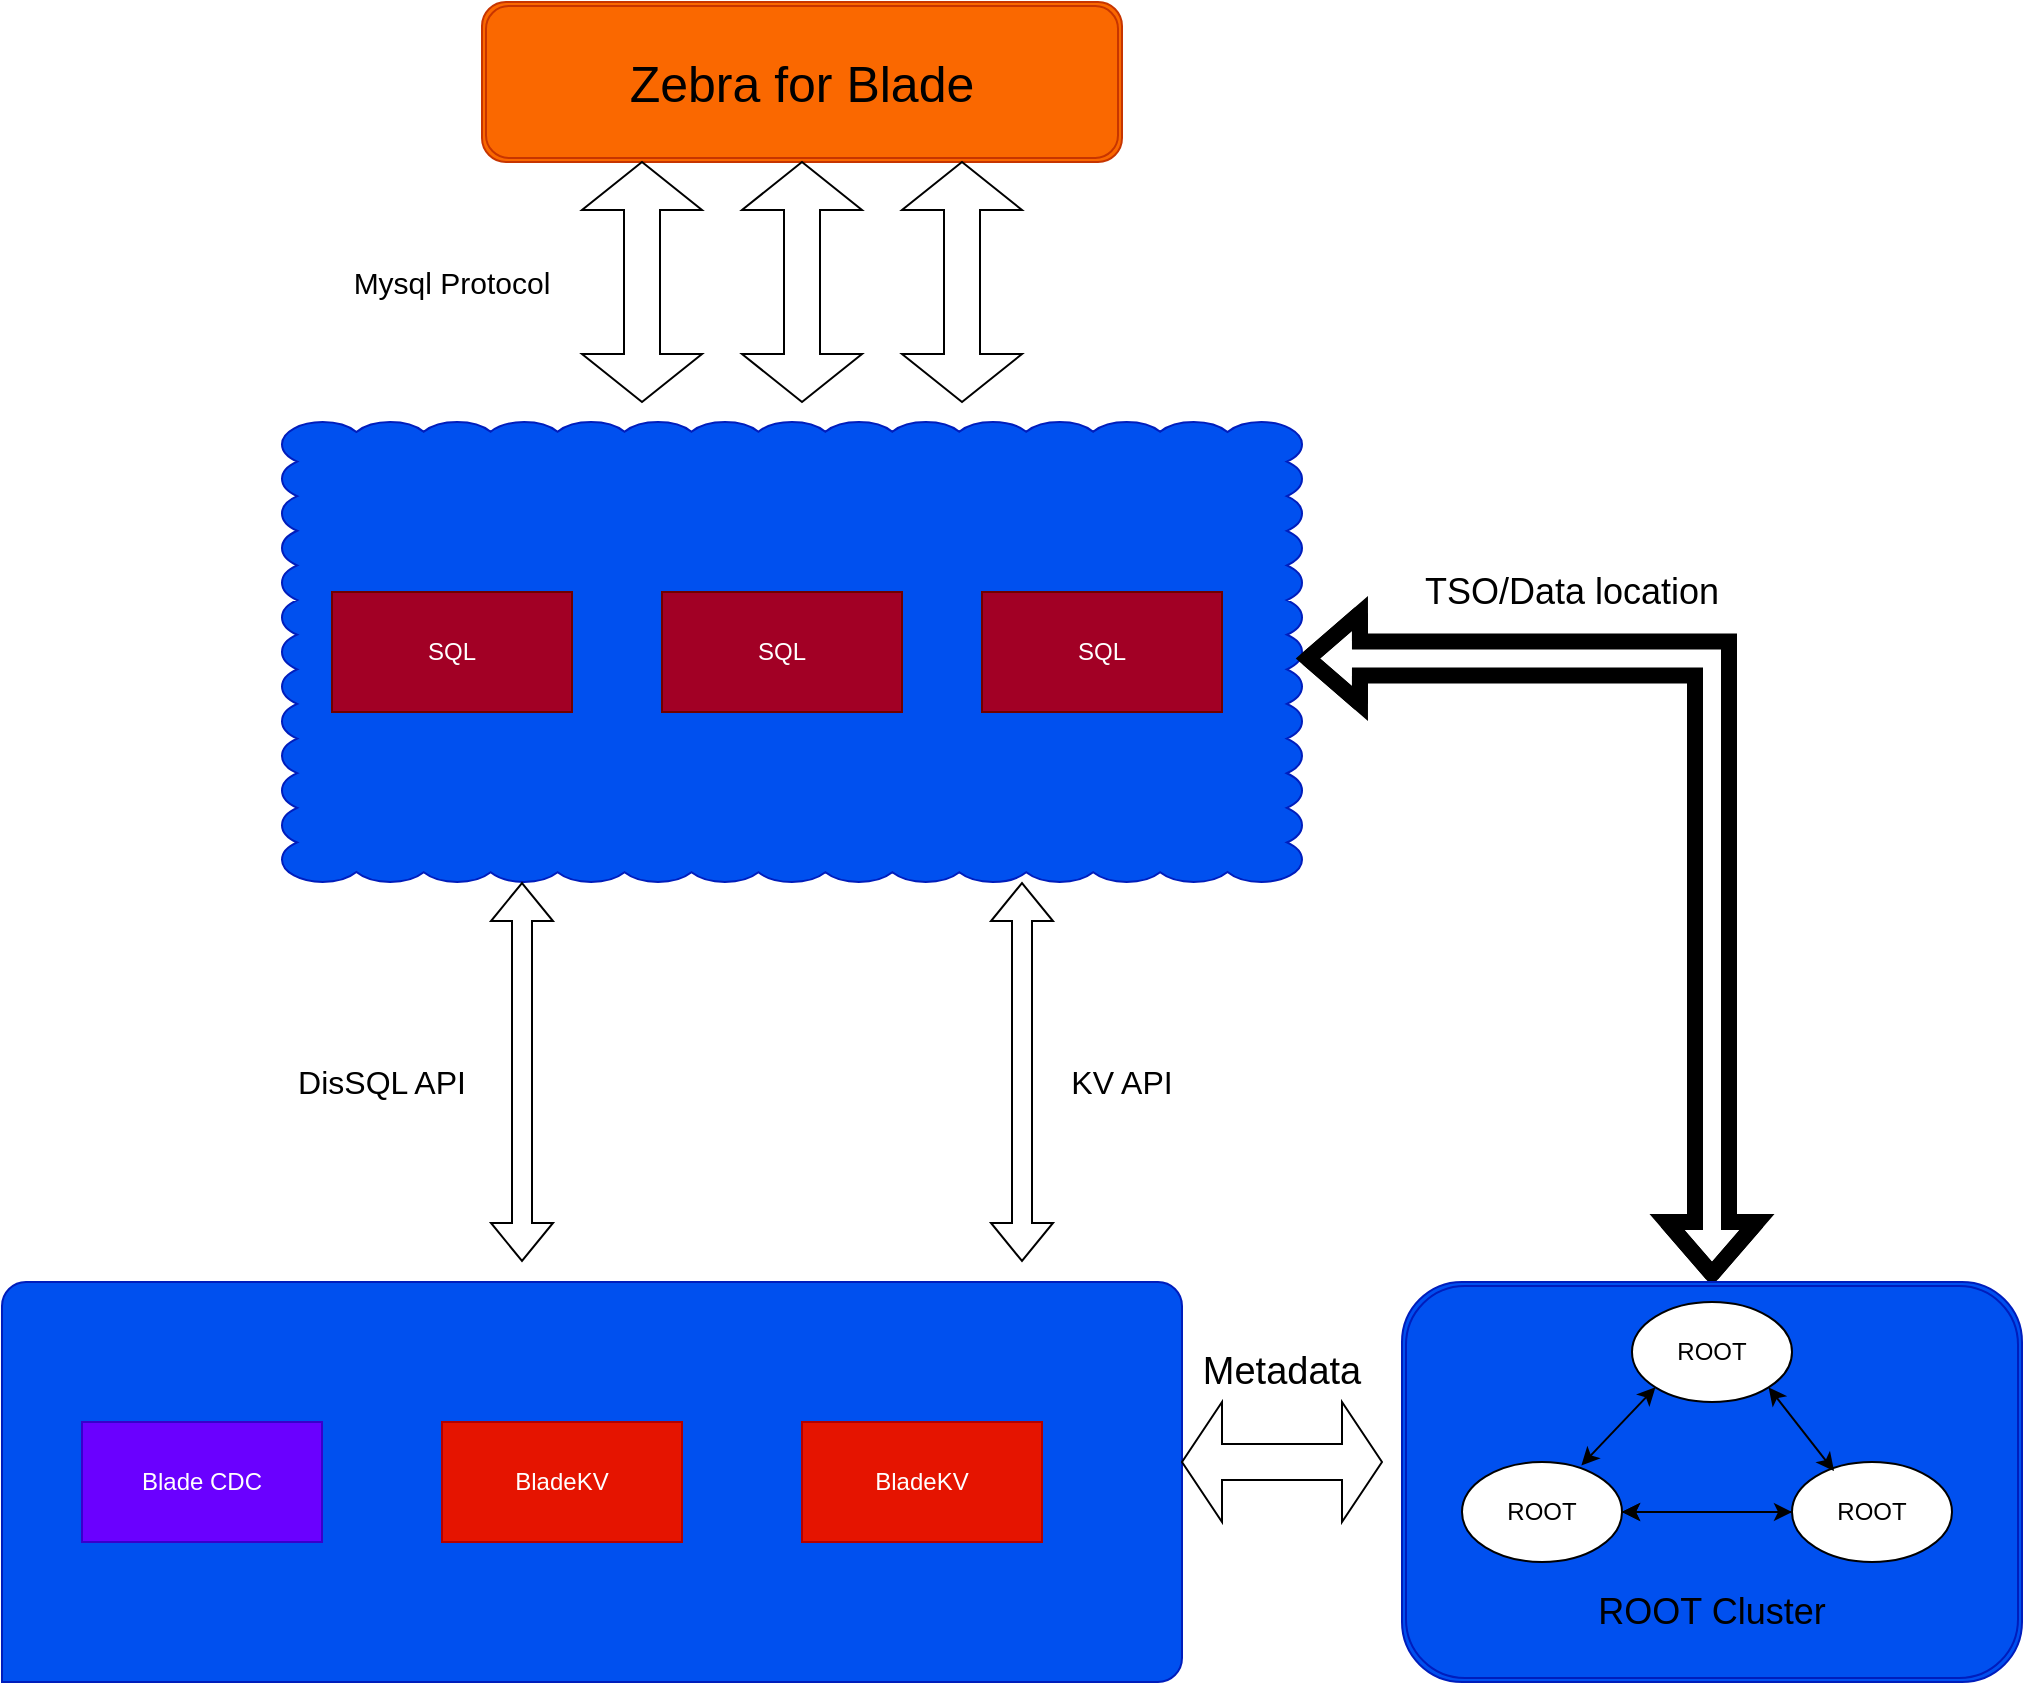 <mxfile version="25.0.1">
  <diagram name="第 1 页" id="jb9jI7u7ANr52qR1BRti">
    <mxGraphModel dx="1804" dy="574" grid="1" gridSize="10" guides="1" tooltips="1" connect="1" arrows="1" fold="1" page="1" pageScale="1" pageWidth="827" pageHeight="1169" math="0" shadow="0">
      <root>
        <mxCell id="0" />
        <mxCell id="1" parent="0" />
        <mxCell id="4zbk6yznQjxKZndK_7oY-6" value="&lt;font style=&quot;font-size: 25px;&quot;&gt;Zebra for Blade&lt;/font&gt;" style="shape=ext;double=1;rounded=1;whiteSpace=wrap;html=1;fillColor=#fa6800;fontColor=#000000;strokeColor=#C73500;" vertex="1" parent="1">
          <mxGeometry x="20" y="30" width="320" height="80" as="geometry" />
        </mxCell>
        <mxCell id="4zbk6yznQjxKZndK_7oY-7" value="" style="shape=doubleArrow;direction=south;whiteSpace=wrap;html=1;" vertex="1" parent="1">
          <mxGeometry x="230" y="110" width="60" height="120" as="geometry" />
        </mxCell>
        <mxCell id="4zbk6yznQjxKZndK_7oY-8" value="" style="group" vertex="1" connectable="0" parent="1">
          <mxGeometry x="-80" y="240" width="510" height="230" as="geometry" />
        </mxCell>
        <mxCell id="4zbk6yznQjxKZndK_7oY-1" value="" style="whiteSpace=wrap;html=1;shape=mxgraph.basic.cloud_rect;fillColor=#0050ef;fontColor=#ffffff;strokeColor=#001DBC;movable=1;resizable=1;rotatable=1;deletable=1;editable=1;locked=0;connectable=1;" vertex="1" parent="4zbk6yznQjxKZndK_7oY-8">
          <mxGeometry width="510" height="230" as="geometry" />
        </mxCell>
        <mxCell id="4zbk6yznQjxKZndK_7oY-2" value="SQL" style="rounded=0;whiteSpace=wrap;html=1;fillColor=#a20025;strokeColor=#6F0000;fontColor=#ffffff;movable=1;resizable=1;rotatable=1;deletable=1;editable=1;locked=0;connectable=1;" vertex="1" parent="4zbk6yznQjxKZndK_7oY-8">
          <mxGeometry x="25" y="85" width="120" height="60" as="geometry" />
        </mxCell>
        <mxCell id="4zbk6yznQjxKZndK_7oY-3" value="SQL" style="rounded=0;whiteSpace=wrap;html=1;fillColor=#a20025;fontColor=#ffffff;strokeColor=#6F0000;movable=1;resizable=1;rotatable=1;deletable=1;editable=1;locked=0;connectable=1;" vertex="1" parent="4zbk6yznQjxKZndK_7oY-8">
          <mxGeometry x="190" y="85" width="120" height="60" as="geometry" />
        </mxCell>
        <mxCell id="4zbk6yznQjxKZndK_7oY-5" value="SQL" style="rounded=0;whiteSpace=wrap;html=1;fillColor=#a20025;fontColor=#ffffff;strokeColor=#6F0000;movable=1;resizable=1;rotatable=1;deletable=1;editable=1;locked=0;connectable=1;" vertex="1" parent="4zbk6yznQjxKZndK_7oY-8">
          <mxGeometry x="350" y="85" width="120" height="60" as="geometry" />
        </mxCell>
        <mxCell id="4zbk6yznQjxKZndK_7oY-9" value="" style="shape=doubleArrow;direction=south;whiteSpace=wrap;html=1;" vertex="1" parent="1">
          <mxGeometry x="150" y="110" width="60" height="120" as="geometry" />
        </mxCell>
        <mxCell id="4zbk6yznQjxKZndK_7oY-10" value="" style="shape=doubleArrow;direction=south;whiteSpace=wrap;html=1;" vertex="1" parent="1">
          <mxGeometry x="70" y="110" width="60" height="120" as="geometry" />
        </mxCell>
        <mxCell id="4zbk6yznQjxKZndK_7oY-11" value="&lt;font style=&quot;font-size: 15px;&quot;&gt;Mysql Protocol&lt;/font&gt;" style="text;html=1;align=center;verticalAlign=middle;whiteSpace=wrap;rounded=0;" vertex="1" parent="1">
          <mxGeometry x="-60" y="155" width="130" height="30" as="geometry" />
        </mxCell>
        <mxCell id="4zbk6yznQjxKZndK_7oY-12" value="" style="shape=flexArrow;endArrow=classic;startArrow=classic;html=1;rounded=0;" edge="1" parent="1">
          <mxGeometry width="100" height="100" relative="1" as="geometry">
            <mxPoint x="40" y="660" as="sourcePoint" />
            <mxPoint x="40" y="470" as="targetPoint" />
          </mxGeometry>
        </mxCell>
        <mxCell id="4zbk6yznQjxKZndK_7oY-14" value="" style="shape=flexArrow;endArrow=classic;startArrow=classic;html=1;rounded=0;" edge="1" parent="1">
          <mxGeometry width="100" height="100" relative="1" as="geometry">
            <mxPoint x="290" y="660" as="sourcePoint" />
            <mxPoint x="290" y="470" as="targetPoint" />
          </mxGeometry>
        </mxCell>
        <mxCell id="4zbk6yznQjxKZndK_7oY-15" value="&lt;font style=&quot;font-size: 16px;&quot;&gt;DisSQL API&lt;/font&gt;" style="text;html=1;align=center;verticalAlign=middle;whiteSpace=wrap;rounded=0;" vertex="1" parent="1">
          <mxGeometry x="-80" y="555" width="100" height="30" as="geometry" />
        </mxCell>
        <mxCell id="4zbk6yznQjxKZndK_7oY-16" value="&lt;font style=&quot;font-size: 16px;&quot;&gt;KV API&lt;/font&gt;" style="text;html=1;align=center;verticalAlign=middle;whiteSpace=wrap;rounded=0;" vertex="1" parent="1">
          <mxGeometry x="290" y="555" width="100" height="30" as="geometry" />
        </mxCell>
        <mxCell id="4zbk6yznQjxKZndK_7oY-17" style="edgeStyle=orthogonalEdgeStyle;rounded=0;orthogonalLoop=1;jettySize=auto;html=1;exitX=0.5;exitY=1;exitDx=0;exitDy=0;" edge="1" parent="1" source="4zbk6yznQjxKZndK_7oY-16" target="4zbk6yznQjxKZndK_7oY-16">
          <mxGeometry relative="1" as="geometry" />
        </mxCell>
        <mxCell id="4zbk6yznQjxKZndK_7oY-19" value="" style="verticalLabelPosition=bottom;verticalAlign=top;html=1;shape=mxgraph.basic.three_corner_round_rect;dx=6;whiteSpace=wrap;fillColor=#0050ef;fontColor=#ffffff;strokeColor=#001DBC;" vertex="1" parent="1">
          <mxGeometry x="-220" y="670" width="590" height="200" as="geometry" />
        </mxCell>
        <mxCell id="4zbk6yznQjxKZndK_7oY-21" value="Blade CDC" style="rounded=0;whiteSpace=wrap;html=1;fillColor=#6a00ff;fontColor=#ffffff;strokeColor=#3700CC;" vertex="1" parent="1">
          <mxGeometry x="-180" y="740" width="120" height="60" as="geometry" />
        </mxCell>
        <mxCell id="4zbk6yznQjxKZndK_7oY-22" value="BladeKV" style="rounded=0;whiteSpace=wrap;html=1;fillColor=#e51400;fontColor=#ffffff;strokeColor=#B20000;" vertex="1" parent="1">
          <mxGeometry y="740" width="120" height="60" as="geometry" />
        </mxCell>
        <mxCell id="4zbk6yznQjxKZndK_7oY-25" value="BladeKV" style="rounded=0;whiteSpace=wrap;html=1;fillColor=#e51400;fontColor=#ffffff;strokeColor=#B20000;" vertex="1" parent="1">
          <mxGeometry x="180" y="740" width="120" height="60" as="geometry" />
        </mxCell>
        <mxCell id="4zbk6yznQjxKZndK_7oY-26" value="" style="shape=doubleArrow;whiteSpace=wrap;html=1;" vertex="1" parent="1">
          <mxGeometry x="370" y="730" width="100" height="60" as="geometry" />
        </mxCell>
        <mxCell id="4zbk6yznQjxKZndK_7oY-27" value="&lt;font style=&quot;font-size: 19px;&quot;&gt;Metadata&lt;/font&gt;" style="text;html=1;align=center;verticalAlign=middle;whiteSpace=wrap;rounded=0;" vertex="1" parent="1">
          <mxGeometry x="390" y="700" width="60" height="30" as="geometry" />
        </mxCell>
        <mxCell id="4zbk6yznQjxKZndK_7oY-45" style="edgeStyle=orthogonalEdgeStyle;rounded=0;orthogonalLoop=1;jettySize=auto;html=1;exitX=0.5;exitY=0;exitDx=0;exitDy=0;entryX=0.998;entryY=0.514;entryDx=0;entryDy=0;entryPerimeter=0;strokeWidth=8;shape=flexArrow;endArrow=block;endFill=0;startArrow=block;" edge="1" parent="1" source="4zbk6yznQjxKZndK_7oY-28" target="4zbk6yznQjxKZndK_7oY-1">
          <mxGeometry relative="1" as="geometry">
            <mxPoint x="635" y="360" as="targetPoint" />
          </mxGeometry>
        </mxCell>
        <mxCell id="4zbk6yznQjxKZndK_7oY-28" value="" style="shape=ext;double=1;rounded=1;whiteSpace=wrap;html=1;fillColor=#0050ef;fontColor=#ffffff;strokeColor=#001DBC;" vertex="1" parent="1">
          <mxGeometry x="480" y="670" width="310" height="200" as="geometry" />
        </mxCell>
        <mxCell id="4zbk6yznQjxKZndK_7oY-29" value="ROOT" style="ellipse;whiteSpace=wrap;html=1;" vertex="1" parent="1">
          <mxGeometry x="595" y="680" width="80" height="50" as="geometry" />
        </mxCell>
        <mxCell id="4zbk6yznQjxKZndK_7oY-39" style="edgeStyle=orthogonalEdgeStyle;rounded=0;orthogonalLoop=1;jettySize=auto;html=1;exitX=1;exitY=0.5;exitDx=0;exitDy=0;entryX=0;entryY=0.5;entryDx=0;entryDy=0;" edge="1" parent="1" source="4zbk6yznQjxKZndK_7oY-30" target="4zbk6yznQjxKZndK_7oY-31">
          <mxGeometry relative="1" as="geometry" />
        </mxCell>
        <mxCell id="4zbk6yznQjxKZndK_7oY-30" value="ROOT" style="ellipse;whiteSpace=wrap;html=1;" vertex="1" parent="1">
          <mxGeometry x="510" y="760" width="80" height="50" as="geometry" />
        </mxCell>
        <mxCell id="4zbk6yznQjxKZndK_7oY-40" value="" style="edgeStyle=orthogonalEdgeStyle;rounded=0;orthogonalLoop=1;jettySize=auto;html=1;" edge="1" parent="1" source="4zbk6yznQjxKZndK_7oY-31" target="4zbk6yznQjxKZndK_7oY-30">
          <mxGeometry relative="1" as="geometry" />
        </mxCell>
        <mxCell id="4zbk6yznQjxKZndK_7oY-41" style="edgeStyle=orthogonalEdgeStyle;rounded=0;orthogonalLoop=1;jettySize=auto;html=1;exitX=0;exitY=0.5;exitDx=0;exitDy=0;entryX=1;entryY=0.5;entryDx=0;entryDy=0;" edge="1" parent="1" source="4zbk6yznQjxKZndK_7oY-31" target="4zbk6yznQjxKZndK_7oY-30">
          <mxGeometry relative="1" as="geometry" />
        </mxCell>
        <mxCell id="4zbk6yznQjxKZndK_7oY-31" value="ROOT" style="ellipse;whiteSpace=wrap;html=1;" vertex="1" parent="1">
          <mxGeometry x="675" y="760" width="80" height="50" as="geometry" />
        </mxCell>
        <mxCell id="4zbk6yznQjxKZndK_7oY-32" value="" style="endArrow=classic;startArrow=classic;html=1;rounded=0;exitX=0.746;exitY=0.034;exitDx=0;exitDy=0;exitPerimeter=0;entryX=0;entryY=1;entryDx=0;entryDy=0;" edge="1" parent="1" source="4zbk6yznQjxKZndK_7oY-30" target="4zbk6yznQjxKZndK_7oY-29">
          <mxGeometry width="50" height="50" relative="1" as="geometry">
            <mxPoint x="560" y="770" as="sourcePoint" />
            <mxPoint x="600" y="730" as="targetPoint" />
          </mxGeometry>
        </mxCell>
        <mxCell id="4zbk6yznQjxKZndK_7oY-37" value="" style="endArrow=classic;startArrow=classic;html=1;rounded=0;exitX=0.263;exitY=0.091;exitDx=0;exitDy=0;exitPerimeter=0;entryX=1;entryY=1;entryDx=0;entryDy=0;" edge="1" parent="1" source="4zbk6yznQjxKZndK_7oY-31" target="4zbk6yznQjxKZndK_7oY-29">
          <mxGeometry width="50" height="50" relative="1" as="geometry">
            <mxPoint x="638" y="760" as="sourcePoint" />
            <mxPoint x="675" y="721" as="targetPoint" />
          </mxGeometry>
        </mxCell>
        <mxCell id="4zbk6yznQjxKZndK_7oY-42" value="&lt;font style=&quot;font-size: 18px;&quot;&gt;ROOT Cluster&lt;/font&gt;" style="text;html=1;align=center;verticalAlign=middle;whiteSpace=wrap;rounded=0;" vertex="1" parent="1">
          <mxGeometry x="566.25" y="820" width="137.5" height="30" as="geometry" />
        </mxCell>
        <mxCell id="4zbk6yznQjxKZndK_7oY-46" value="&lt;font style=&quot;font-size: 18px;&quot;&gt;TSO/Data location&lt;/font&gt;" style="text;html=1;align=center;verticalAlign=middle;whiteSpace=wrap;rounded=0;strokeWidth=5;" vertex="1" parent="1">
          <mxGeometry x="490" y="310" width="150" height="30" as="geometry" />
        </mxCell>
      </root>
    </mxGraphModel>
  </diagram>
</mxfile>
